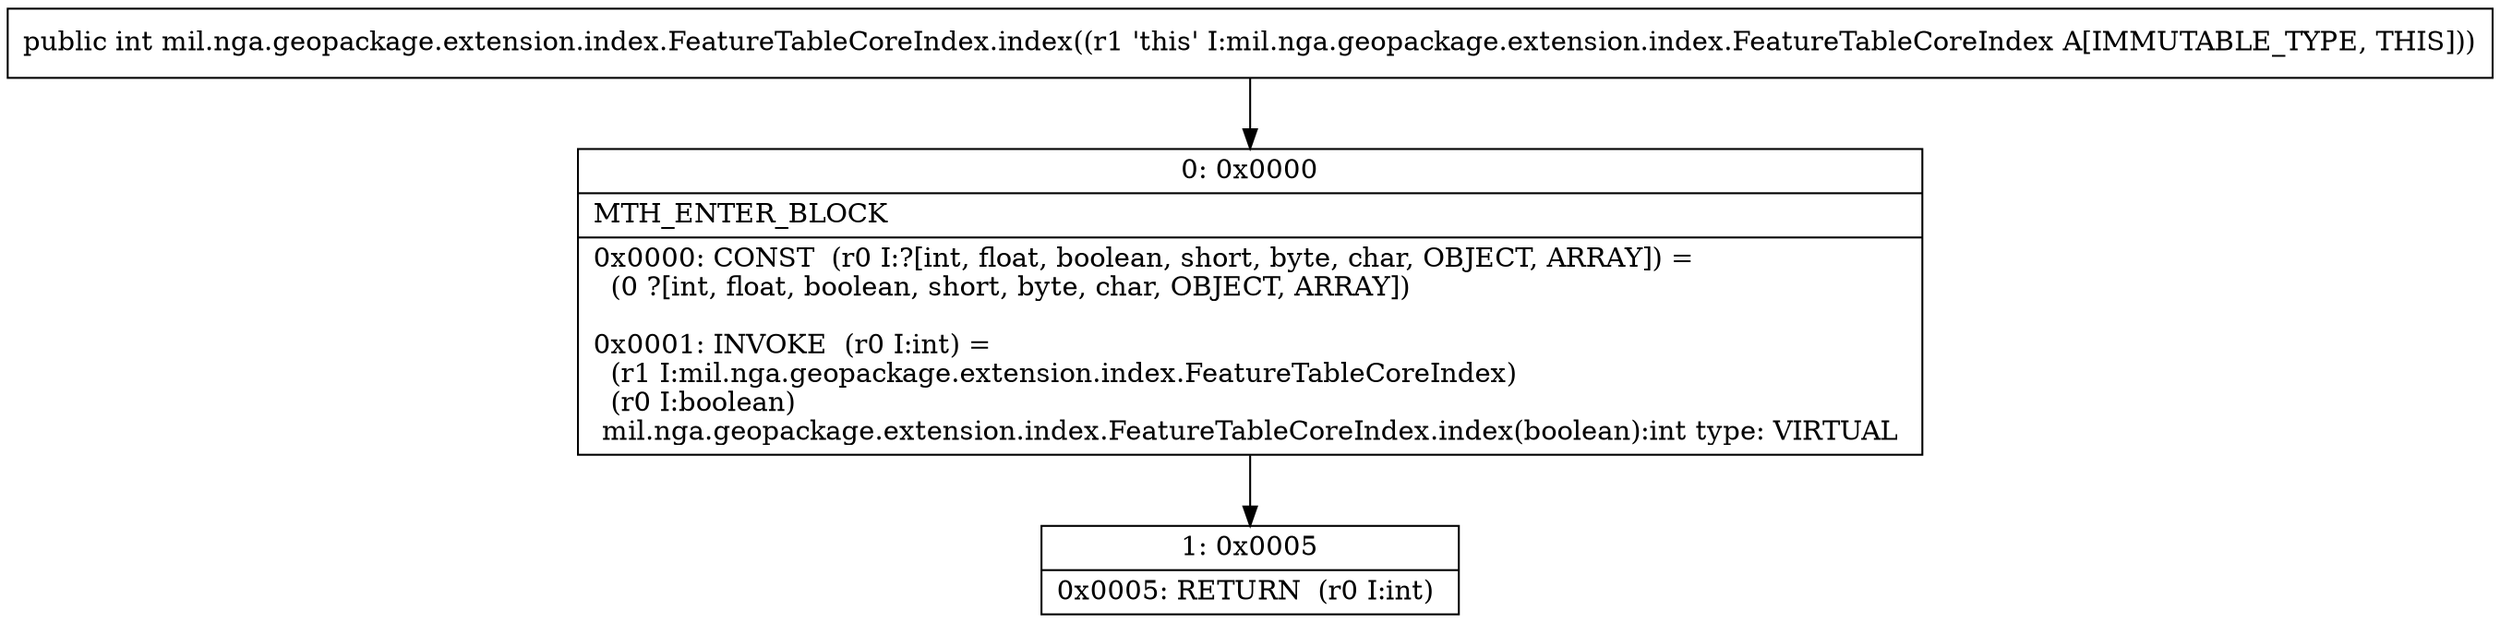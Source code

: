 digraph "CFG formil.nga.geopackage.extension.index.FeatureTableCoreIndex.index()I" {
Node_0 [shape=record,label="{0\:\ 0x0000|MTH_ENTER_BLOCK\l|0x0000: CONST  (r0 I:?[int, float, boolean, short, byte, char, OBJECT, ARRAY]) = \l  (0 ?[int, float, boolean, short, byte, char, OBJECT, ARRAY])\l \l0x0001: INVOKE  (r0 I:int) = \l  (r1 I:mil.nga.geopackage.extension.index.FeatureTableCoreIndex)\l  (r0 I:boolean)\l mil.nga.geopackage.extension.index.FeatureTableCoreIndex.index(boolean):int type: VIRTUAL \l}"];
Node_1 [shape=record,label="{1\:\ 0x0005|0x0005: RETURN  (r0 I:int) \l}"];
MethodNode[shape=record,label="{public int mil.nga.geopackage.extension.index.FeatureTableCoreIndex.index((r1 'this' I:mil.nga.geopackage.extension.index.FeatureTableCoreIndex A[IMMUTABLE_TYPE, THIS])) }"];
MethodNode -> Node_0;
Node_0 -> Node_1;
}

